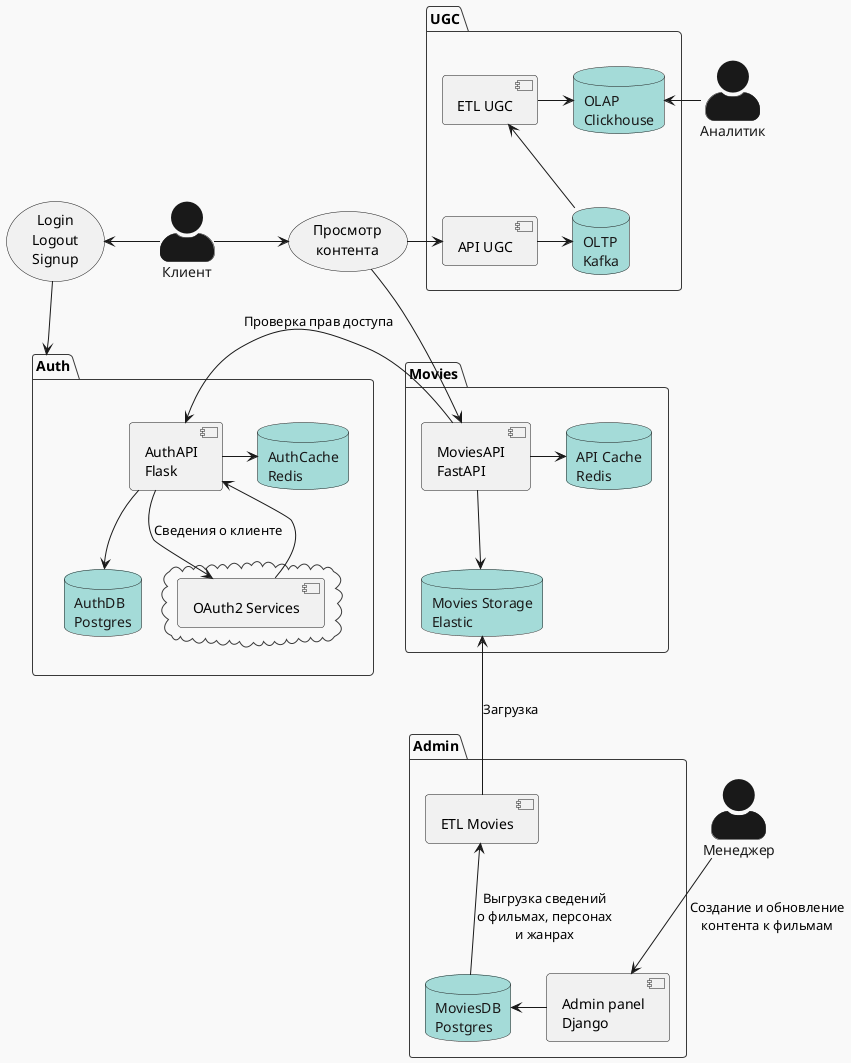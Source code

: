 @startuml
!theme mars
skinparam componentStyle uml2
skinparam actorStyle awesome


:Клиент: as CC
:Менеджер: as MC
:Аналитик: as AC 

usecase "Login\nLogout\nSignup" as auth
usecase "Просмотр\nконтента" as content

CC -left-> auth
CC -right-> content

package Auth {
[AuthAPI\nFlask] as AuthAPI
database "AuthCache\nRedis" as AuthCache
database "AuthDB\nPostgres" as AuthDB
AuthAPI -> AuthCache
AuthAPI -down-> AuthDB
cloud {
[OAuth2 Services] as oauth2
}
oauth2 -down-> AuthAPI
oauth2 <-up- AuthAPI: Cведения о клиенте
auth -> Auth
}

package Movies {
[MoviesAPI\nFastAPI] as MoviesAPI
database "Movies Storage\nElastic" as ES
database "API Cache\nRedis" as redis
MoviesAPI -down-> ES
MoviesAPI -> redis
}
content -down-> MoviesAPI
MoviesAPI -> AuthAPI: Проверка прав доступа

package Admin {
component "Admin panel\nDjango" as Django
database "MoviesDB\nPostgres" as MoviesDB
Django -> MoviesDB
[ETL Movies] as ETL1
ETL1 -up-> ES: Загрузка
ETL1 <-down- MoviesDB: Выгрузка сведений\nо фильмах, персонах\nи жанрах
MC -down-> Django: Создание и обновление\nконтента к фильмам
}

package UGC {
[API UGC] as UGCAPI
database "OLTP\nKafka" as OLTP
UGCAPI -> OLTP
[ETL UGC] as ETLUGC
ETLUGC <-down- OLTP
' note left of ETL_UGC : Перегрузка данных\nиз транзакционного хранилища\nв аналитическое
database "OLAP\nClickhouse" as OLAP
ETLUGC -> OLAP
}
content -> UGCAPI
AC -> OLAP

@enduml